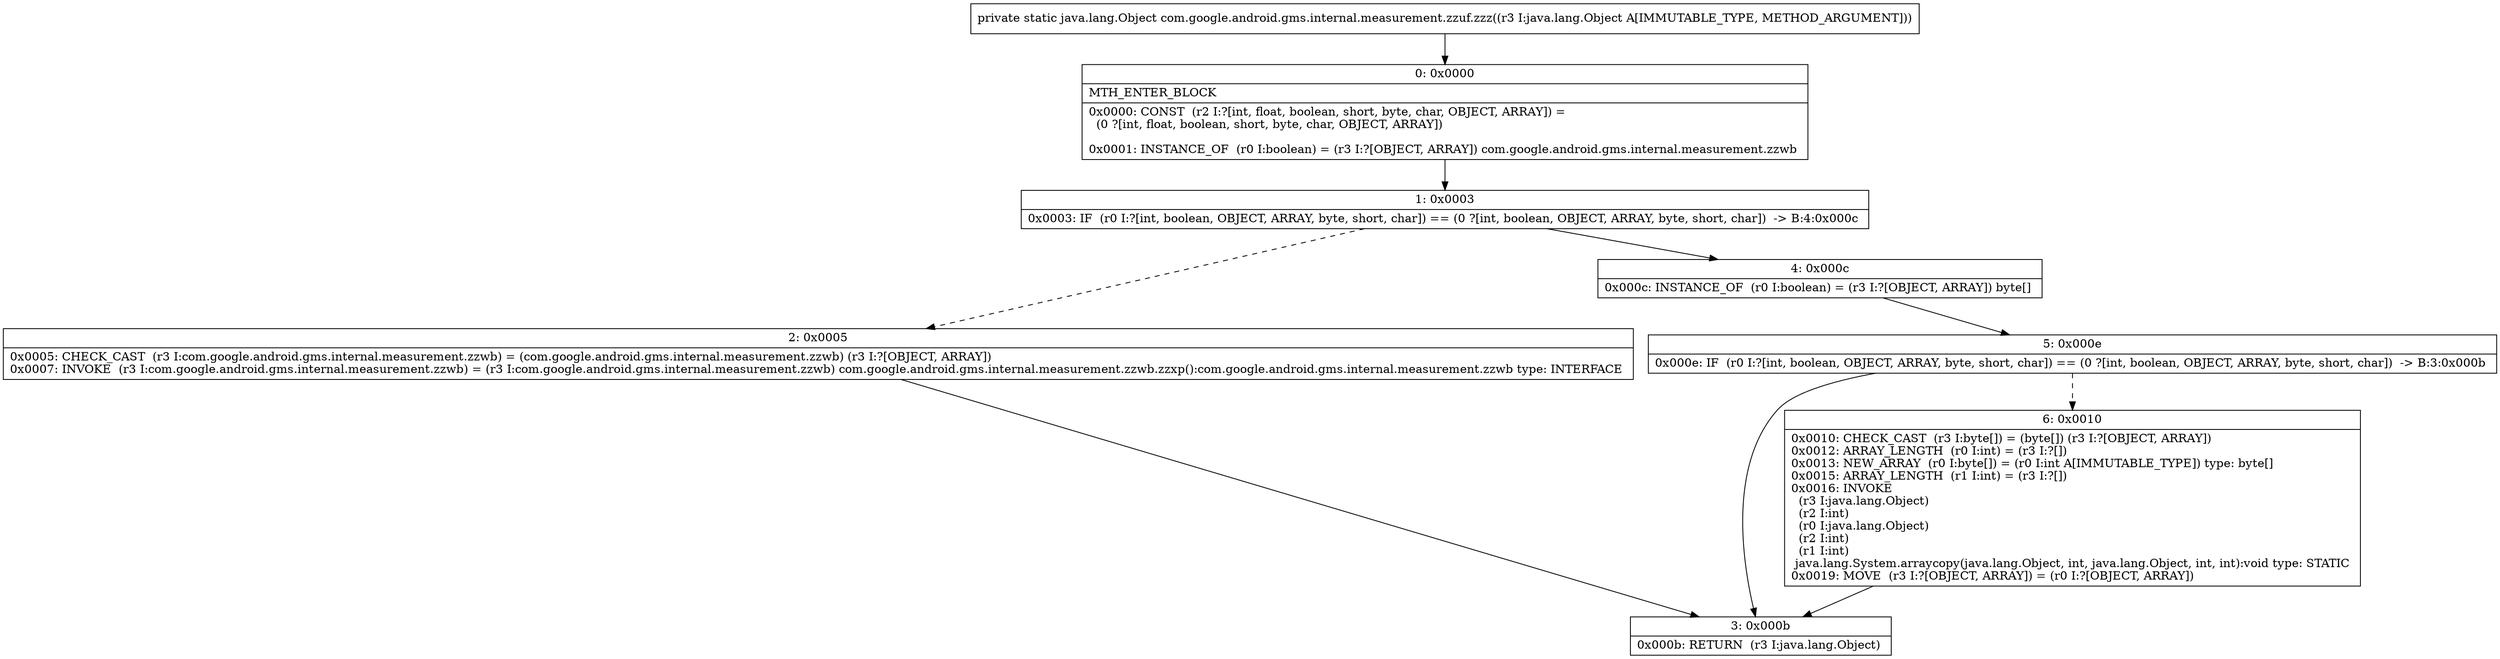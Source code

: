digraph "CFG forcom.google.android.gms.internal.measurement.zzuf.zzz(Ljava\/lang\/Object;)Ljava\/lang\/Object;" {
Node_0 [shape=record,label="{0\:\ 0x0000|MTH_ENTER_BLOCK\l|0x0000: CONST  (r2 I:?[int, float, boolean, short, byte, char, OBJECT, ARRAY]) = \l  (0 ?[int, float, boolean, short, byte, char, OBJECT, ARRAY])\l \l0x0001: INSTANCE_OF  (r0 I:boolean) = (r3 I:?[OBJECT, ARRAY]) com.google.android.gms.internal.measurement.zzwb \l}"];
Node_1 [shape=record,label="{1\:\ 0x0003|0x0003: IF  (r0 I:?[int, boolean, OBJECT, ARRAY, byte, short, char]) == (0 ?[int, boolean, OBJECT, ARRAY, byte, short, char])  \-\> B:4:0x000c \l}"];
Node_2 [shape=record,label="{2\:\ 0x0005|0x0005: CHECK_CAST  (r3 I:com.google.android.gms.internal.measurement.zzwb) = (com.google.android.gms.internal.measurement.zzwb) (r3 I:?[OBJECT, ARRAY]) \l0x0007: INVOKE  (r3 I:com.google.android.gms.internal.measurement.zzwb) = (r3 I:com.google.android.gms.internal.measurement.zzwb) com.google.android.gms.internal.measurement.zzwb.zzxp():com.google.android.gms.internal.measurement.zzwb type: INTERFACE \l}"];
Node_3 [shape=record,label="{3\:\ 0x000b|0x000b: RETURN  (r3 I:java.lang.Object) \l}"];
Node_4 [shape=record,label="{4\:\ 0x000c|0x000c: INSTANCE_OF  (r0 I:boolean) = (r3 I:?[OBJECT, ARRAY]) byte[] \l}"];
Node_5 [shape=record,label="{5\:\ 0x000e|0x000e: IF  (r0 I:?[int, boolean, OBJECT, ARRAY, byte, short, char]) == (0 ?[int, boolean, OBJECT, ARRAY, byte, short, char])  \-\> B:3:0x000b \l}"];
Node_6 [shape=record,label="{6\:\ 0x0010|0x0010: CHECK_CAST  (r3 I:byte[]) = (byte[]) (r3 I:?[OBJECT, ARRAY]) \l0x0012: ARRAY_LENGTH  (r0 I:int) = (r3 I:?[]) \l0x0013: NEW_ARRAY  (r0 I:byte[]) = (r0 I:int A[IMMUTABLE_TYPE]) type: byte[] \l0x0015: ARRAY_LENGTH  (r1 I:int) = (r3 I:?[]) \l0x0016: INVOKE  \l  (r3 I:java.lang.Object)\l  (r2 I:int)\l  (r0 I:java.lang.Object)\l  (r2 I:int)\l  (r1 I:int)\l java.lang.System.arraycopy(java.lang.Object, int, java.lang.Object, int, int):void type: STATIC \l0x0019: MOVE  (r3 I:?[OBJECT, ARRAY]) = (r0 I:?[OBJECT, ARRAY]) \l}"];
MethodNode[shape=record,label="{private static java.lang.Object com.google.android.gms.internal.measurement.zzuf.zzz((r3 I:java.lang.Object A[IMMUTABLE_TYPE, METHOD_ARGUMENT])) }"];
MethodNode -> Node_0;
Node_0 -> Node_1;
Node_1 -> Node_2[style=dashed];
Node_1 -> Node_4;
Node_2 -> Node_3;
Node_4 -> Node_5;
Node_5 -> Node_3;
Node_5 -> Node_6[style=dashed];
Node_6 -> Node_3;
}

